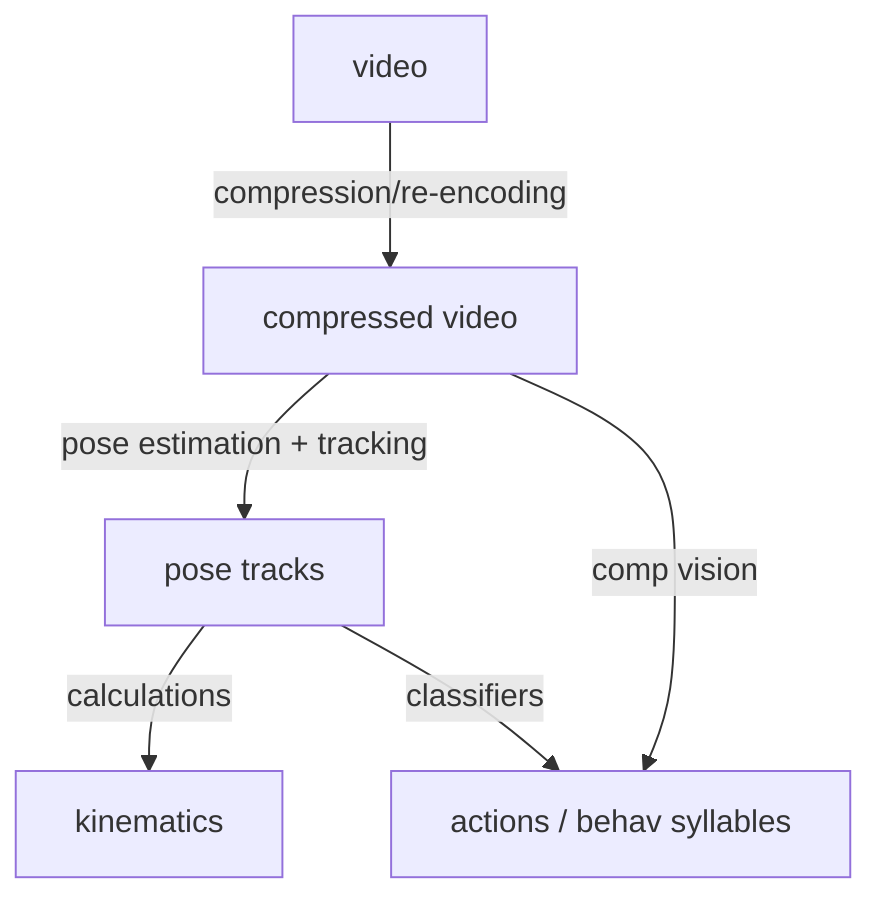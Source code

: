 flowchart TB
    classDef emphasis fill:#03A062;

    video -->|compression/re-encoding | video2["compressed video"]
    video2 -->|pose estimation + tracking| tracks["pose tracks"]
    tracks --> |calculations| kinematics
    tracks -->|classifiers| actions["actions / behav syllables"]
    video2 --> |comp vision| actions